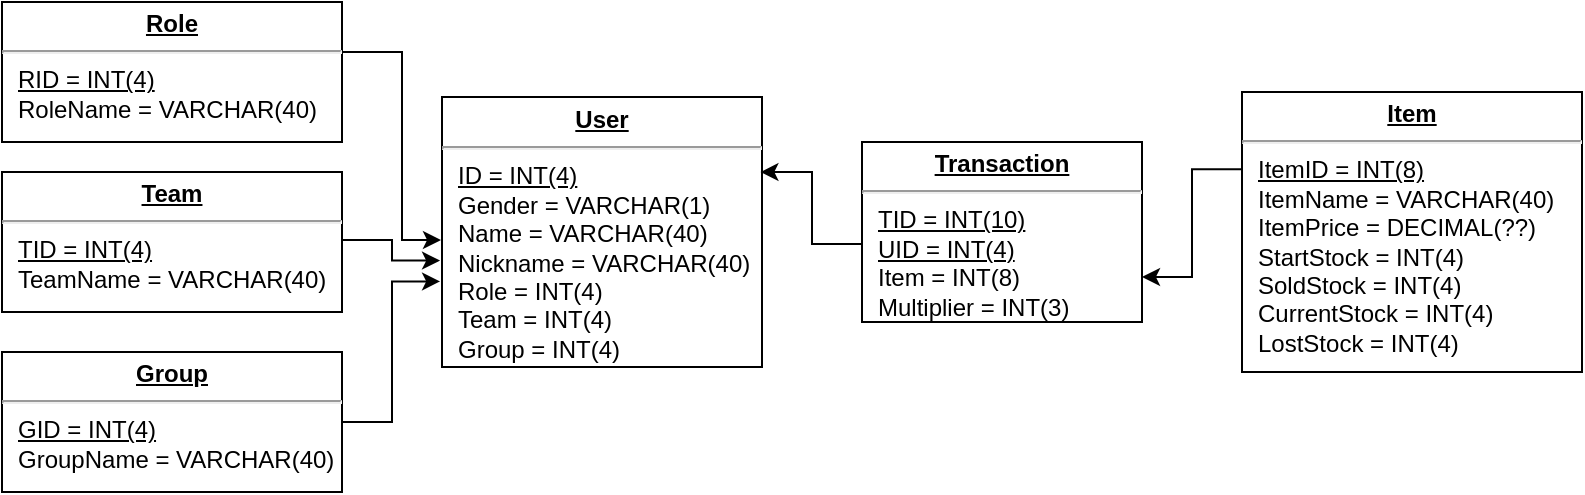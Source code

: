 <mxfile version="14.4.0" type="github">
  <diagram name="Page-1" id="a7904f86-f2b4-8e86-fa97-74104820619b">
    <mxGraphModel dx="1422" dy="682" grid="1" gridSize="10" guides="1" tooltips="1" connect="1" arrows="1" fold="1" page="1" pageScale="1" pageWidth="1100" pageHeight="850" background="#ffffff" math="0" shadow="0">
      <root>
        <mxCell id="0" />
        <mxCell id="1" parent="0" />
        <mxCell id="24794b860abc3c2d-1" value="&lt;p style=&quot;margin: 0px ; margin-top: 4px ; text-align: center ; text-decoration: underline&quot;&gt;&lt;b&gt;User&lt;/b&gt;&lt;/p&gt;&lt;hr&gt;&lt;p style=&quot;margin: 0px ; margin-left: 8px&quot;&gt;&lt;u&gt;ID = INT(4)&lt;/u&gt;&lt;/p&gt;&lt;p style=&quot;margin: 0px ; margin-left: 8px&quot;&gt;Gender = VARCHAR(1)&lt;/p&gt;&lt;p style=&quot;margin: 0px ; margin-left: 8px&quot;&gt;Name = VARCHAR(40)&lt;/p&gt;&lt;p style=&quot;margin: 0px ; margin-left: 8px&quot;&gt;Nickname = VARCHAR(40)&lt;/p&gt;&lt;p style=&quot;margin: 0px ; margin-left: 8px&quot;&gt;Role = INT(4)&lt;/p&gt;&lt;p style=&quot;margin: 0px ; margin-left: 8px&quot;&gt;Team = INT(4)&lt;/p&gt;&lt;p style=&quot;margin: 0px ; margin-left: 8px&quot;&gt;Group = INT(4)&lt;/p&gt;" style="verticalAlign=top;align=left;overflow=fill;fontSize=12;fontFamily=Helvetica;html=1;rounded=0;shadow=0;comic=0;labelBackgroundColor=none;strokeWidth=1" parent="1" vertex="1">
          <mxGeometry x="280" y="447.5" width="160" height="135" as="geometry" />
        </mxCell>
        <mxCell id="FWuucCMc0svgSguMN8w9-3" style="edgeStyle=orthogonalEdgeStyle;rounded=0;orthogonalLoop=1;jettySize=auto;html=1;entryX=-0.006;entryY=0.606;entryDx=0;entryDy=0;entryPerimeter=0;exitX=0.994;exitY=0.486;exitDx=0;exitDy=0;exitPerimeter=0;" edge="1" parent="1" source="24794b860abc3c2d-16" target="24794b860abc3c2d-1">
          <mxGeometry relative="1" as="geometry" />
        </mxCell>
        <mxCell id="24794b860abc3c2d-16" value="&lt;p style=&quot;margin: 0px ; margin-top: 4px ; text-align: center ; text-decoration: underline&quot;&gt;&lt;b&gt;Team&lt;/b&gt;&lt;/p&gt;&lt;hr&gt;&lt;p style=&quot;margin: 0px ; margin-left: 8px&quot;&gt;&lt;u&gt;TID = INT(4)&lt;/u&gt;&lt;br&gt;TeamName = VARCHAR(40)&lt;br&gt;&lt;/p&gt;" style="verticalAlign=top;align=left;overflow=fill;fontSize=12;fontFamily=Helvetica;html=1;rounded=0;shadow=0;comic=0;labelBackgroundColor=none;strokeWidth=1" parent="1" vertex="1">
          <mxGeometry x="60" y="485" width="170" height="70" as="geometry" />
        </mxCell>
        <mxCell id="FWuucCMc0svgSguMN8w9-2" style="edgeStyle=orthogonalEdgeStyle;rounded=0;orthogonalLoop=1;jettySize=auto;html=1;entryX=-0.006;entryY=0.683;entryDx=0;entryDy=0;entryPerimeter=0;" edge="1" parent="1" source="24794b860abc3c2d-17" target="24794b860abc3c2d-1">
          <mxGeometry relative="1" as="geometry" />
        </mxCell>
        <mxCell id="24794b860abc3c2d-17" value="&lt;p style=&quot;margin: 0px ; margin-top: 4px ; text-align: center ; text-decoration: underline&quot;&gt;&lt;b&gt;Group&lt;/b&gt;&lt;/p&gt;&lt;hr&gt;&lt;p style=&quot;margin: 0px ; margin-left: 8px&quot;&gt;&lt;u&gt;GID = INT(4)&lt;/u&gt;&lt;br&gt;GroupName = VARCHAR(40)&lt;/p&gt;&lt;p style=&quot;margin: 0px ; margin-left: 8px&quot;&gt;&lt;br&gt;&lt;/p&gt;" style="verticalAlign=top;align=left;overflow=fill;fontSize=12;fontFamily=Helvetica;html=1;rounded=0;shadow=0;comic=0;labelBackgroundColor=none;strokeWidth=1" parent="1" vertex="1">
          <mxGeometry x="60" y="575" width="170" height="70" as="geometry" />
        </mxCell>
        <mxCell id="FWuucCMc0svgSguMN8w9-6" style="edgeStyle=orthogonalEdgeStyle;rounded=0;orthogonalLoop=1;jettySize=auto;html=1;entryX=1;entryY=0.75;entryDx=0;entryDy=0;exitX=0.005;exitY=0.276;exitDx=0;exitDy=0;exitPerimeter=0;" edge="1" parent="1" source="24794b860abc3c2d-18" target="24794b860abc3c2d-29">
          <mxGeometry relative="1" as="geometry" />
        </mxCell>
        <mxCell id="24794b860abc3c2d-18" value="&lt;p style=&quot;margin: 0px ; margin-top: 4px ; text-align: center ; text-decoration: underline&quot;&gt;&lt;b&gt;Item&lt;/b&gt;&lt;/p&gt;&lt;hr&gt;&lt;p style=&quot;margin: 0px ; margin-left: 8px&quot;&gt;&lt;u&gt;ItemID = INT(8)&lt;/u&gt;&lt;br&gt;ItemName = VARCHAR(40)&lt;/p&gt;&lt;p style=&quot;margin: 0px ; margin-left: 8px&quot;&gt;ItemPrice = DECIMAL(??)&lt;/p&gt;&lt;p style=&quot;margin: 0px ; margin-left: 8px&quot;&gt;StartStock = INT(4)&lt;/p&gt;&lt;p style=&quot;margin: 0px ; margin-left: 8px&quot;&gt;SoldStock = INT(4)&lt;/p&gt;&lt;p style=&quot;margin: 0px ; margin-left: 8px&quot;&gt;CurrentStock = INT(4)&lt;/p&gt;&lt;p style=&quot;margin: 0px ; margin-left: 8px&quot;&gt;LostStock = INT(4)&lt;br&gt;&lt;br&gt;&lt;/p&gt;" style="verticalAlign=top;align=left;overflow=fill;fontSize=12;fontFamily=Helvetica;html=1;rounded=0;shadow=0;comic=0;labelBackgroundColor=none;strokeWidth=1" parent="1" vertex="1">
          <mxGeometry x="680" y="445" width="170" height="140" as="geometry" />
        </mxCell>
        <mxCell id="FWuucCMc0svgSguMN8w9-4" style="edgeStyle=orthogonalEdgeStyle;rounded=0;orthogonalLoop=1;jettySize=auto;html=1;entryX=-0.003;entryY=0.524;entryDx=0;entryDy=0;entryPerimeter=0;" edge="1" parent="1" source="24794b860abc3c2d-22" target="24794b860abc3c2d-1">
          <mxGeometry relative="1" as="geometry">
            <mxPoint x="244" y="481" as="targetPoint" />
            <Array as="points">
              <mxPoint x="260" y="425" />
              <mxPoint x="260" y="519" />
              <mxPoint x="279" y="519" />
            </Array>
          </mxGeometry>
        </mxCell>
        <mxCell id="24794b860abc3c2d-22" value="&lt;p style=&quot;margin: 0px ; margin-top: 4px ; text-align: center ; text-decoration: underline&quot;&gt;&lt;b&gt;Role&lt;/b&gt;&lt;/p&gt;&lt;hr&gt;&lt;p style=&quot;margin: 0px ; margin-left: 8px&quot;&gt;&lt;u&gt;RID = INT(4)&lt;/u&gt;&lt;/p&gt;&lt;p style=&quot;margin: 0px ; margin-left: 8px&quot;&gt;RoleName = VARCHAR(40)&lt;/p&gt;" style="verticalAlign=top;align=left;overflow=fill;fontSize=12;fontFamily=Helvetica;html=1;rounded=0;shadow=0;comic=0;labelBackgroundColor=none;strokeWidth=1" parent="1" vertex="1">
          <mxGeometry x="60" y="400" width="170" height="70" as="geometry" />
        </mxCell>
        <mxCell id="FWuucCMc0svgSguMN8w9-5" style="edgeStyle=orthogonalEdgeStyle;rounded=0;orthogonalLoop=1;jettySize=auto;html=1;entryX=0.995;entryY=0.278;entryDx=0;entryDy=0;entryPerimeter=0;exitX=0.002;exitY=0.567;exitDx=0;exitDy=0;exitPerimeter=0;" edge="1" parent="1" source="24794b860abc3c2d-29" target="24794b860abc3c2d-1">
          <mxGeometry relative="1" as="geometry" />
        </mxCell>
        <mxCell id="24794b860abc3c2d-29" value="&lt;p style=&quot;margin: 0px ; margin-top: 4px ; text-align: center ; text-decoration: underline&quot;&gt;&lt;b&gt;Transaction&lt;/b&gt;&lt;/p&gt;&lt;hr&gt;&lt;p style=&quot;margin: 0px ; margin-left: 8px&quot;&gt;&lt;u&gt;TID = INT(10)&lt;/u&gt;&lt;/p&gt;&lt;p style=&quot;margin: 0px ; margin-left: 8px&quot;&gt;&lt;u&gt;UID = INT(4)&lt;/u&gt;&lt;/p&gt;&lt;p style=&quot;margin: 0px ; margin-left: 8px&quot;&gt;Item = INT(8)&lt;/p&gt;&lt;p style=&quot;margin: 0px ; margin-left: 8px&quot;&gt;Multiplier = INT(3)&lt;/p&gt;&lt;p style=&quot;margin: 0px ; margin-left: 8px&quot;&gt;&lt;br&gt;&lt;/p&gt;" style="verticalAlign=top;align=left;overflow=fill;fontSize=12;fontFamily=Helvetica;html=1;rounded=0;shadow=0;comic=0;labelBackgroundColor=none;strokeWidth=1" parent="1" vertex="1">
          <mxGeometry x="490" y="470" width="140" height="90" as="geometry" />
        </mxCell>
      </root>
    </mxGraphModel>
  </diagram>
</mxfile>

